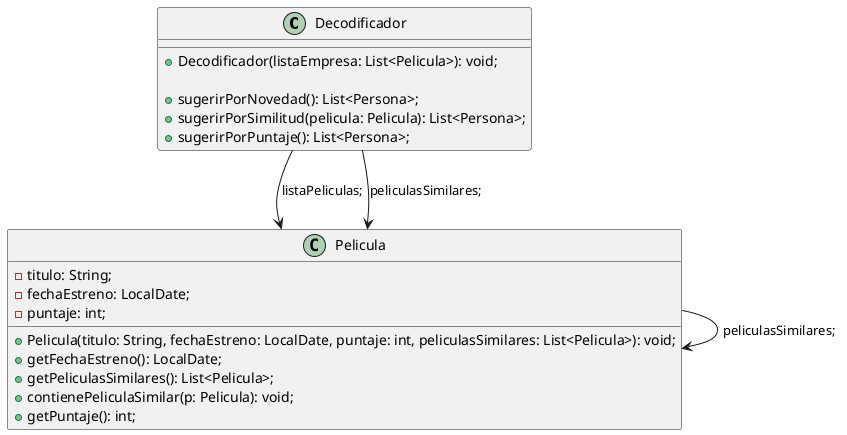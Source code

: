 @startuml
class Decodificador {
    +Decodificador(listaEmpresa: List<Pelicula>): void;

    +sugerirPorNovedad(): List<Persona>;
    +sugerirPorSimilitud(pelicula: Pelicula): List<Persona>;
    +sugerirPorPuntaje(): List<Persona>;
}

class Pelicula {
    -titulo: String;
    -fechaEstreno: LocalDate;
    -puntaje: int;

    +Pelicula(titulo: String, fechaEstreno: LocalDate, puntaje: int, peliculasSimilares: List<Pelicula>): void;
    +getFechaEstreno(): LocalDate;
    +getPeliculasSimilares(): List<Pelicula>;
    +contienePeliculaSimilar(p: Pelicula): void;
    +getPuntaje(): int;
}

Pelicula --> Pelicula: peliculasSimilares;
Decodificador --> Pelicula: listaPeliculas;
Decodificador --> Pelicula: peliculasSimilares;
@enduml
